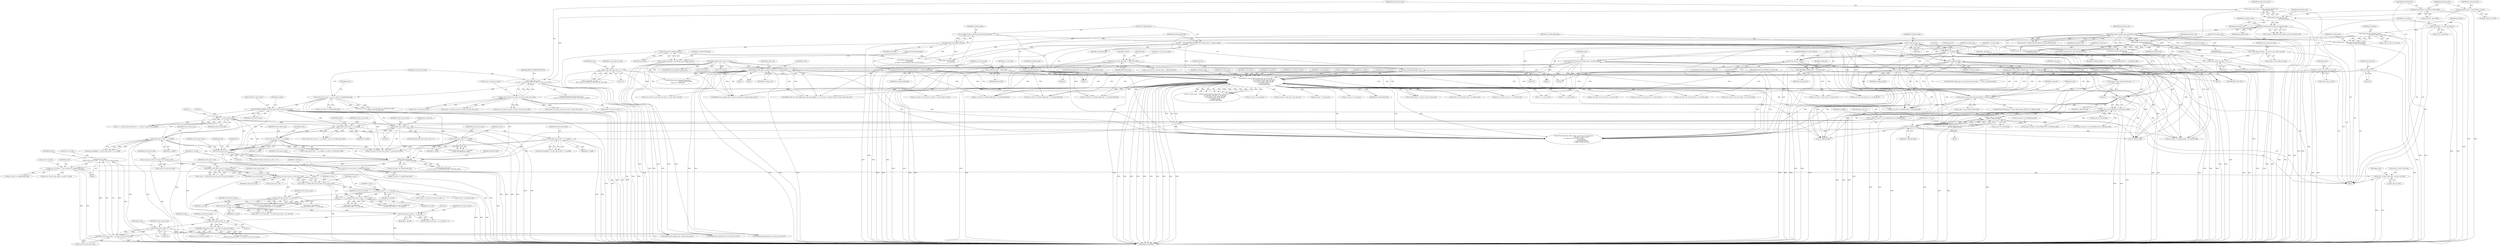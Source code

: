 digraph "0_Android_0b23c81c3dd9ec38f7e6806a3955fed1925541a0_2@pointer" {
"1002569" [label="(Call,ps_dec->i2_prev_slice_mby = ps_dec->u2_mby)"];
"1002295" [label="(Call,ps_dec->u2_mby <<= ps_cur_slice->u1_mbaff_frame_flag)"];
"1002284" [label="(Call,ps_dec->u2_mby =\n (DIV(u2_first_mb_in_slice - 1, ps_seq->u2_frm_wd_in_mbs)))"];
"1002288" [label="(Call,DIV(u2_first_mb_in_slice - 1, ps_seq->u2_frm_wd_in_mbs))"];
"1002289" [label="(Call,u2_first_mb_in_slice - 1)"];
"1002278" [label="(Call,u2_first_mb_in_slice - 1)"];
"1002165" [label="(Call,u2_first_mb_in_slice << u1_mb_aff)"];
"1002151" [label="(Call,u2_first_mb_in_slice << u1_mb_aff)"];
"1002144" [label="(Call,u2_first_mb_in_slice << u1_mb_aff)"];
"1001994" [label="(Call,DIV(u2_first_mb_in_slice, u2_frm_wd_in_mbs))"];
"1001989" [label="(Call,MOD(u2_first_mb_in_slice, u2_frm_wd_in_mbs))"];
"1001935" [label="(Call,u2_first_mb_in_slice\n << ps_cur_slice->u1_mbaff_frame_flag)"];
"1001642" [label="(Call,u2_first_mb_in_slice == 0)"];
"1000367" [label="(Call,0 == u2_first_mb_in_slice)"];
"1000266" [label="(Call,COPYTHECONTEXT(\"SH: first_mb_in_slice\",u2_first_mb_in_slice))"];
"1000250" [label="(Call,u2_first_mb_in_slice << ps_cur_slice->u1_mbaff_frame_flag)"];
"1000235" [label="(Call,u2_first_mb_in_slice\n > (ps_dec->u2_frm_ht_in_mbs * ps_dec->u2_frm_wd_in_mbs))"];
"1000229" [label="(Call,u2_first_mb_in_slice = ih264d_uev(pu4_bitstrm_ofst,\n                                     pu4_bitstrm_buf))"];
"1000231" [label="(Call,ih264d_uev(pu4_bitstrm_ofst,\n                                     pu4_bitstrm_buf))"];
"1000203" [label="(Call,*pu4_bitstrm_ofst = &ps_bitstrm->u4_ofst)"];
"1000197" [label="(Call,*pu4_bitstrm_buf = ps_bitstrm->pu4_buffer)"];
"1000237" [label="(Call,ps_dec->u2_frm_ht_in_mbs * ps_dec->u2_frm_wd_in_mbs)"];
"1001113" [label="(Call,u2_first_mb_in_slice << u1_mbaff)"];
"1000924" [label="(Call,u1_mbaff = ps_seq->u1_mb_aff_flag && (!u1_field_pic_flag))"];
"1000926" [label="(Call,ps_seq->u1_mb_aff_flag && (!u1_field_pic_flag))"];
"1000930" [label="(Call,!u1_field_pic_flag)"];
"1000779" [label="(Call,!u1_field_pic_flag)"];
"1000686" [label="(Call,0 == u1_field_pic_flag)"];
"1000632" [label="(Call,COPYTHECONTEXT(\"SH: field_pic_flag\", u1_field_pic_flag))"];
"1000628" [label="(Call,u1_field_pic_flag = ih264d_get_bit_h264(ps_bitstrm))"];
"1000630" [label="(Call,ih264d_get_bit_h264(ps_bitstrm))"];
"1000461" [label="(Call,ih264d_get_bits_h264(ps_bitstrm,\n                                         ps_seq->u1_bits_in_frm_num))"];
"1000162" [label="(Call,* ps_bitstrm = ps_dec->ps_bitstrm)"];
"1000666" [label="(Call,u1_field_pic_flag = 0)"];
"1000899" [label="(Call,ih264d_is_end_of_pic(u2_frame_num, u1_nal_ref_idc,\n                                             &s_tmp_poc, &ps_dec->s_cur_pic_poc,\n                                            ps_cur_slice, u1_pic_order_cnt_type,\n                                            u1_nal_unit_type, u4_idr_pic_id,\n                                            u1_field_pic_flag,\n                                            u1_bottom_field_flag))"];
"1000538" [label="(Call,ih264d_decode_gaps_in_frame_num(ps_dec, u2_frame_num))"];
"1000159" [label="(MethodParameterIn,dec_struct_t *ps_dec)"];
"1000466" [label="(Call,COPYTHECONTEXT(\"SH: frame_num\", u2_frame_num))"];
"1000459" [label="(Call,u2_frame_num = ih264d_get_bits_h264(ps_bitstrm,\n                                         ps_seq->u1_bits_in_frm_num))"];
"1000158" [label="(MethodParameterIn,UWORD8 u1_nal_ref_idc)"];
"1000170" [label="(Call,*ps_cur_slice = ps_dec->ps_cur_slice)"];
"1000810" [label="(Call,u1_pic_order_cnt_type == 1)"];
"1000739" [label="(Call,u1_pic_order_cnt_type == 0)"];
"1000733" [label="(Call,u1_pic_order_cnt_type = ps_seq->u1_pic_order_cnt_type)"];
"1000679" [label="(Call,u1_nal_unit_type = SLICE_NAL)"];
"1000697" [label="(Call,u1_nal_unit_type = IDR_SLICE_NAL)"];
"1000324" [label="(Call,ps_dec->u1_nal_unit_type == IDR_SLICE_NAL)"];
"1000190" [label="(Call,u4_idr_pic_id = 0)"];
"1000711" [label="(Call,COPYTHECONTEXT(\"SH:  \", u4_idr_pic_id))"];
"1000706" [label="(Call,u4_idr_pic_id > 65535)"];
"1000700" [label="(Call,u4_idr_pic_id = ih264d_uev(pu4_bitstrm_ofst,\n                                   pu4_bitstrm_buf))"];
"1000702" [label="(Call,ih264d_uev(pu4_bitstrm_ofst,\n                                   pu4_bitstrm_buf))"];
"1000412" [label="(Call,ih264d_uev(pu4_bitstrm_ofst, pu4_bitstrm_buf))"];
"1000271" [label="(Call,ih264d_uev(pu4_bitstrm_ofst, pu4_bitstrm_buf))"];
"1000839" [label="(Call,!u1_field_pic_flag)"];
"1000669" [label="(Call,u1_bottom_field_flag = 0)"];
"1000635" [label="(Call,u1_bottom_field_flag = 0)"];
"1000652" [label="(Call,COPYTHECONTEXT(\"SH: bottom_field_flag\", u1_bottom_field_flag))"];
"1000648" [label="(Call,u1_bottom_field_flag = ih264d_get_bit_h264(ps_bitstrm))"];
"1000650" [label="(Call,ih264d_get_bit_h264(ps_bitstrm))"];
"1000835" [label="(Call,ps_pps->u1_pic_order_present_flag && !u1_field_pic_flag)"];
"1000774" [label="(Call,ps_pps->u1_pic_order_present_flag == 1)"];
"1000773" [label="(Call,(ps_pps->u1_pic_order_present_flag == 1) && (!u1_field_pic_flag))"];
"1001155" [label="(Call,u2_first_mb_in_slice << u1_mbaff)"];
"1001142" [label="(Call,u2_first_mb_in_slice << u1_mbaff)"];
"1001042" [label="(Call,u2_first_mb_in_slice << u1_mbaff)"];
"1001033" [label="(Call,u2_first_mb_in_slice > 0)"];
"1001168" [label="(Call,u2_first_mb_in_slice << u1_mbaff)"];
"1001091" [label="(Call,ps_cur_slice->u1_mbaff_frame_flag = ps_seq->u1_mb_aff_flag\n && (!u1_field_pic_flag))"];
"1001095" [label="(Call,ps_seq->u1_mb_aff_flag\n && (!u1_field_pic_flag))"];
"1001099" [label="(Call,!u1_field_pic_flag)"];
"1001948" [label="(Call,u2_frm_wd_in_mbs = ps_seq->u2_frm_wd_in_mbs)"];
"1001997" [label="(Call,u2_mb_y <<= u1_mb_aff)"];
"1001992" [label="(Call,u2_mb_y = DIV(u2_first_mb_in_slice, u2_frm_wd_in_mbs))"];
"1001953" [label="(Call,u1_mb_aff = ps_cur_slice->u1_mbaff_frame_flag)"];
"1002131" [label="(Call,u2_first_mb_in_slice << u1_mb_aff)"];
"1002277" [label="(Call,MOD(u2_first_mb_in_slice - 1, ps_seq->u2_frm_wd_in_mbs))"];
"1000369" [label="(Identifier,u2_first_mb_in_slice)"];
"1001544" [label="(Call,ps_cur_slice->u1_nal_ref_idc = u1_nal_ref_idc)"];
"1001934" [label="(Call,(u2_first_mb_in_slice\n << ps_cur_slice->u1_mbaff_frame_flag) * SUB_BLK_SIZE)"];
"1000692" [label="(Identifier,ps_dec)"];
"1000269" [label="(Call,u4_temp = ih264d_uev(pu4_bitstrm_ofst, pu4_bitstrm_buf))"];
"1000944" [label="(Call,u2_frame_num != ps_dec->u2_prv_frame_num)"];
"1002140" [label="(Call,ps_dec->ps_deblk_pic\n + (u2_first_mb_in_slice << u1_mb_aff))"];
"1000462" [label="(Identifier,ps_bitstrm)"];
"1001766" [label="(Call,(void *)ps_dec)"];
"1002136" [label="(Call,ps_dec->ps_deblk_mbn = ps_dec->ps_deblk_pic\n + (u2_first_mb_in_slice << u1_mb_aff))"];
"1000774" [label="(Call,ps_pps->u1_pic_order_present_flag == 1)"];
"1001059" [label="(Call,ps_cur_slice->u1_bottom_field_flag = u1_bottom_field_flag)"];
"1000467" [label="(Literal,\"SH: frame_num\")"];
"1000834" [label="(ControlStructure,if(ps_pps->u1_pic_order_present_flag && !u1_field_pic_flag))"];
"1000778" [label="(Literal,1)"];
"1001167" [label="(Call,(u2_first_mb_in_slice << u1_mbaff) < ps_dec->u2_total_mbs_coded)"];
"1000707" [label="(Identifier,u4_idr_pic_id)"];
"1002619" [label="(MethodReturn,WORD32)"];
"1000685" [label="(ControlStructure,if(0 == u1_field_pic_flag))"];
"1002132" [label="(Identifier,u2_first_mb_in_slice)"];
"1000628" [label="(Call,u1_field_pic_flag = ih264d_get_bit_h264(ps_bitstrm))"];
"1000197" [label="(Call,*pu4_bitstrm_buf = ps_bitstrm->pu4_buffer)"];
"1000901" [label="(Identifier,u1_nal_ref_idc)"];
"1000235" [label="(Call,u2_first_mb_in_slice\n > (ps_dec->u2_frm_ht_in_mbs * ps_dec->u2_frm_wd_in_mbs))"];
"1000665" [label="(Block,)"];
"1000460" [label="(Identifier,u2_frame_num)"];
"1000654" [label="(Identifier,u1_bottom_field_flag)"];
"1002297" [label="(Identifier,ps_dec)"];
"1001205" [label="(Call,ps_cur_slice->u1_bottom_field_flag = u1_bottom_field_flag)"];
"1001534" [label="(Call,ps_cur_slice->u1_nal_unit_type = u1_nal_unit_type)"];
"1000708" [label="(Literal,65535)"];
"1000911" [label="(Identifier,u4_idr_pic_id)"];
"1001086" [label="(Call,ps_cur_slice->u1_pic_order_cnt_type = u1_pic_order_cnt_type)"];
"1001989" [label="(Call,MOD(u2_first_mb_in_slice, u2_frm_wd_in_mbs))"];
"1000639" [label="(Identifier,u1_field_pic_flag)"];
"1000931" [label="(Identifier,u1_field_pic_flag)"];
"1000537" [label="(Block,)"];
"1001134" [label="(Call,ps_cur_poc = &s_tmp_poc)"];
"1002144" [label="(Call,u2_first_mb_in_slice << u1_mb_aff)"];
"1002131" [label="(Call,u2_first_mb_in_slice << u1_mb_aff)"];
"1000250" [label="(Call,u2_first_mb_in_slice << ps_cur_slice->u1_mbaff_frame_flag)"];
"1002007" [label="(Call,u2_mb_y > ps_dec->u2_frm_ht_in_mbs - 1)"];
"1000631" [label="(Identifier,ps_bitstrm)"];
"1002145" [label="(Identifier,u2_first_mb_in_slice)"];
"1001987" [label="(Call,u2_mb_x = MOD(u2_first_mb_in_slice, u2_frm_wd_in_mbs))"];
"1000667" [label="(Identifier,u1_field_pic_flag)"];
"1000627" [label="(Block,)"];
"1000698" [label="(Identifier,u1_nal_unit_type)"];
"1001926" [label="(Block,)"];
"1001316" [label="(Call,ps_dec->u2_prv_frame_num = u2_frame_num)"];
"1000683" [label="(Identifier,u1_is_idr_slice)"];
"1000909" [label="(Identifier,u1_pic_order_cnt_type)"];
"1001949" [label="(Identifier,u2_frm_wd_in_mbs)"];
"1001019" [label="(Call,ps_cur_slice->u1_nal_unit_type == IDR_SLICE_NAL)"];
"1001610" [label="(Call,!u1_field_pic_flag)"];
"1001100" [label="(Identifier,u1_field_pic_flag)"];
"1000251" [label="(Identifier,u2_first_mb_in_slice)"];
"1000703" [label="(Identifier,pu4_bitstrm_ofst)"];
"1001722" [label="(Call,(void *)ps_dec)"];
"1001168" [label="(Call,u2_first_mb_in_slice << u1_mbaff)"];
"1002281" [label="(Call,ps_seq->u2_frm_wd_in_mbs)"];
"1001954" [label="(Identifier,u1_mb_aff)"];
"1000164" [label="(Call,ps_dec->ps_bitstrm)"];
"1002273" [label="(Call,ps_dec->u2_mbx =\n (MOD(u2_first_mb_in_slice - 1, ps_seq->u2_frm_wd_in_mbs)))"];
"1001096" [label="(Call,ps_seq->u1_mb_aff_flag)"];
"1000671" [label="(Literal,0)"];
"1001648" [label="(Call,ih264d_start_of_pic(ps_dec, i4_poc, &s_tmp_poc, u2_frame_num, ps_pps))"];
"1000772" [label="(ControlStructure,if((ps_pps->u1_pic_order_present_flag == 1) && (!u1_field_pic_flag)))"];
"1000203" [label="(Call,*pu4_bitstrm_ofst = &ps_bitstrm->u4_ofst)"];
"1000204" [label="(Identifier,pu4_bitstrm_ofst)"];
"1001937" [label="(Call,ps_cur_slice->u1_mbaff_frame_flag)"];
"1002288" [label="(Call,DIV(u2_first_mb_in_slice - 1, ps_seq->u2_frm_wd_in_mbs))"];
"1000342" [label="(Identifier,I_SLICE)"];
"1001948" [label="(Call,u2_frm_wd_in_mbs = ps_seq->u2_frm_wd_in_mbs)"];
"1000172" [label="(Call,ps_dec->ps_cur_slice)"];
"1000629" [label="(Identifier,u1_field_pic_flag)"];
"1002153" [label="(Identifier,u1_mb_aff)"];
"1000412" [label="(Call,ih264d_uev(pu4_bitstrm_ofst, pu4_bitstrm_buf))"];
"1000681" [label="(Identifier,SLICE_NAL)"];
"1000913" [label="(Identifier,u1_bottom_field_flag)"];
"1001043" [label="(Identifier,u2_first_mb_in_slice)"];
"1000649" [label="(Identifier,u1_bottom_field_flag)"];
"1001081" [label="(Call,ps_cur_slice->u1_nal_ref_idc = u1_nal_ref_idc)"];
"1000697" [label="(Call,u1_nal_unit_type = IDR_SLICE_NAL)"];
"1001071" [label="(Call,ps_cur_slice->u1_nal_unit_type = u1_nal_unit_type)"];
"1001143" [label="(Identifier,u2_first_mb_in_slice)"];
"1001040" [label="(Call,num_mb_skipped = u2_first_mb_in_slice << u1_mbaff)"];
"1000897" [label="(Call,i1_is_end_of_poc = ih264d_is_end_of_pic(u2_frame_num, u1_nal_ref_idc,\n                                             &s_tmp_poc, &ps_dec->s_cur_pic_poc,\n                                            ps_cur_slice, u1_pic_order_cnt_type,\n                                            u1_nal_unit_type, u4_idr_pic_id,\n                                            u1_field_pic_flag,\n                                            u1_bottom_field_flag))"];
"1001643" [label="(Identifier,u2_first_mb_in_slice)"];
"1000651" [label="(Identifier,ps_bitstrm)"];
"1000809" [label="(Call,u1_pic_order_cnt_type == 1\n && (!ps_seq->u1_delta_pic_order_always_zero_flag))"];
"1000711" [label="(Call,COPYTHECONTEXT(\"SH:  \", u4_idr_pic_id))"];
"1000910" [label="(Identifier,u1_nal_unit_type)"];
"1001156" [label="(Identifier,u2_first_mb_in_slice)"];
"1000836" [label="(Call,ps_pps->u1_pic_order_present_flag)"];
"1000926" [label="(Call,ps_seq->u1_mb_aff_flag && (!u1_field_pic_flag))"];
"1000902" [label="(Call,&s_tmp_poc)"];
"1001997" [label="(Call,u2_mb_y <<= u1_mb_aff)"];
"1000199" [label="(Call,ps_bitstrm->pu4_buffer)"];
"1001169" [label="(Identifier,u2_first_mb_in_slice)"];
"1000735" [label="(Call,ps_seq->u1_pic_order_cnt_type)"];
"1002280" [label="(Literal,1)"];
"1000632" [label="(Call,COPYTHECONTEXT(\"SH: field_pic_flag\", u1_field_pic_flag))"];
"1001001" [label="(Call,ps_dec->u2_frm_ht_in_mbs * ps_dec->u2_frm_wd_in_mbs)"];
"1002296" [label="(Call,ps_dec->u2_mby)"];
"1002295" [label="(Call,ps_dec->u2_mby <<= ps_cur_slice->u1_mbaff_frame_flag)"];
"1000666" [label="(Call,u1_field_pic_flag = 0)"];
"1001940" [label="(Identifier,SUB_BLK_SIZE)"];
"1000700" [label="(Call,u4_idr_pic_id = ih264d_uev(pu4_bitstrm_ofst,\n                                   pu4_bitstrm_buf))"];
"1001033" [label="(Call,u2_first_mb_in_slice > 0)"];
"1001641" [label="(ControlStructure,if(u2_first_mb_in_slice == 0))"];
"1000171" [label="(Identifier,ps_cur_slice)"];
"1000231" [label="(Call,ih264d_uev(pu4_bitstrm_ofst,\n                                     pu4_bitstrm_buf))"];
"1000933" [label="(Identifier,prev_slice_err)"];
"1000237" [label="(Call,ps_dec->u2_frm_ht_in_mbs * ps_dec->u2_frm_wd_in_mbs)"];
"1002151" [label="(Call,u2_first_mb_in_slice << u1_mb_aff)"];
"1001032" [label="(ControlStructure,if(u2_first_mb_in_slice > 0))"];
"1000860" [label="(Identifier,ps_pps)"];
"1001995" [label="(Identifier,u2_first_mb_in_slice)"];
"1002579" [label="(Identifier,ps_dec)"];
"1000323" [label="(ControlStructure,if(ps_dec->u1_nal_unit_type == IDR_SLICE_NAL))"];
"1001950" [label="(Call,ps_seq->u2_frm_wd_in_mbs)"];
"1001992" [label="(Call,u2_mb_y = DIV(u2_first_mb_in_slice, u2_frm_wd_in_mbs))"];
"1001517" [label="(Call,ps_cur_slice->u1_bottom_field_flag = u1_bottom_field_flag)"];
"1002146" [label="(Identifier,u1_mb_aff)"];
"1000840" [label="(Identifier,u1_field_pic_flag)"];
"1000466" [label="(Call,COPYTHECONTEXT(\"SH: frame_num\", u2_frame_num))"];
"1002291" [label="(Literal,1)"];
"1000668" [label="(Literal,0)"];
"1001170" [label="(Identifier,u1_mbaff)"];
"1000205" [label="(Call,&ps_bitstrm->u4_ofst)"];
"1000540" [label="(Identifier,u2_frame_num)"];
"1000845" [label="(Identifier,s_tmp_poc)"];
"1001155" [label="(Call,u2_first_mb_in_slice << u1_mbaff)"];
"1000191" [label="(Identifier,u4_idr_pic_id)"];
"1002290" [label="(Identifier,u2_first_mb_in_slice)"];
"1001963" [label="(Block,)"];
"1002573" [label="(Call,ps_dec->u2_mby)"];
"1001157" [label="(Identifier,u1_mbaff)"];
"1002147" [label="(Call,ps_dec->u2_cur_mb_addr = (u2_first_mb_in_slice << u1_mb_aff))"];
"1002293" [label="(Identifier,ps_seq)"];
"1000701" [label="(Identifier,u4_idr_pic_id)"];
"1002279" [label="(Identifier,u2_first_mb_in_slice)"];
"1000232" [label="(Identifier,pu4_bitstrm_ofst)"];
"1000812" [label="(Literal,1)"];
"1001091" [label="(Call,ps_cur_slice->u1_mbaff_frame_flag = ps_seq->u1_mb_aff_flag\n && (!u1_field_pic_flag))"];
"1000270" [label="(Identifier,u4_temp)"];
"1000899" [label="(Call,ih264d_is_end_of_pic(u2_frame_num, u1_nal_ref_idc,\n                                             &s_tmp_poc, &ps_dec->s_cur_pic_poc,\n                                            ps_cur_slice, u1_pic_order_cnt_type,\n                                            u1_nal_unit_type, u4_idr_pic_id,\n                                            u1_field_pic_flag,\n                                            u1_bottom_field_flag))"];
"1000744" [label="(Identifier,i_temp)"];
"1000463" [label="(Call,ps_seq->u1_bits_in_frm_num)"];
"1000927" [label="(Call,ps_seq->u1_mb_aff_flag)"];
"1000738" [label="(ControlStructure,if(u1_pic_order_cnt_type == 0))"];
"1002009" [label="(Call,ps_dec->u2_frm_ht_in_mbs - 1)"];
"1001889" [label="(Call,0 == u1_nal_ref_idc)"];
"1000786" [label="(Call,ih264d_sev(\n                            pu4_bitstrm_ofst, pu4_bitstrm_buf))"];
"1000797" [label="(Identifier,s_tmp_poc)"];
"1001035" [label="(Literal,0)"];
"1000680" [label="(Identifier,u1_nal_unit_type)"];
"1001944" [label="(Block,)"];
"1000634" [label="(Identifier,u1_field_pic_flag)"];
"1000268" [label="(Identifier,u2_first_mb_in_slice)"];
"1002570" [label="(Call,ps_dec->i2_prev_slice_mby)"];
"1001182" [label="(Call,ih264d_mark_err_slice_skip(ps_dec, num_mb_skipped, u1_is_idr_slice, u2_frame_num, ps_cur_poc, prev_slice_err))"];
"1002525" [label="(Call,ih264d_parse_bslice(ps_dec, u2_first_mb_in_slice))"];
"1001663" [label="(Identifier,ps_dec)"];
"1001549" [label="(Call,ps_cur_slice->u1_pic_order_cnt_type = u1_pic_order_cnt_type)"];
"1001161" [label="(Call,ps_cur_poc = &s_tmp_poc)"];
"1000246" [label="(Identifier,ERROR_CORRUPTED_SLICE)"];
"1001642" [label="(Call,u2_first_mb_in_slice == 0)"];
"1002166" [label="(Identifier,u2_first_mb_in_slice)"];
"1001034" [label="(Identifier,u2_first_mb_in_slice)"];
"1002491" [label="(Call,ih264d_parse_pslice(ps_dec, u2_first_mb_in_slice))"];
"1000745" [label="(Call,ih264d_get_bits_h264(\n                        ps_bitstrm,\n                        ps_seq->u1_log2_max_pic_order_cnt_lsb_minus))"];
"1002285" [label="(Call,ps_dec->u2_mby)"];
"1001154" [label="(Call,(u2_first_mb_in_slice << u1_mbaff)\n - ps_dec->u2_total_mbs_coded)"];
"1001644" [label="(Literal,0)"];
"1000702" [label="(Call,ih264d_uev(pu4_bitstrm_ofst,\n                                   pu4_bitstrm_buf))"];
"1002152" [label="(Identifier,u2_first_mb_in_slice)"];
"1000368" [label="(Literal,0)"];
"1001099" [label="(Call,!u1_field_pic_flag)"];
"1001936" [label="(Identifier,u2_first_mb_in_slice)"];
"1000908" [label="(Identifier,ps_cur_slice)"];
"1000410" [label="(Call,u4_temp = ih264d_uev(pu4_bitstrm_ofst, pu4_bitstrm_buf))"];
"1001502" [label="(Call,ps_cur_slice->u4_idr_pic_id = u4_idr_pic_id)"];
"1001178" [label="(Identifier,prev_slice_err)"];
"1002282" [label="(Identifier,ps_seq)"];
"1001991" [label="(Identifier,u2_frm_wd_in_mbs)"];
"1000650" [label="(Call,ih264d_get_bit_h264(ps_bitstrm))"];
"1000784" [label="(Identifier,s_tmp_poc)"];
"1000366" [label="(Call,(0 == u2_first_mb_in_slice) && (1 == ps_dec->u4_prev_nal_skipped))"];
"1001263" [label="(Call,ih264d_err_pic_dispbuf_mgr(ps_dec))"];
"1000811" [label="(Identifier,u1_pic_order_cnt_type)"];
"1000773" [label="(Call,(ps_pps->u1_pic_order_present_flag == 1) && (!u1_field_pic_flag))"];
"1001095" [label="(Call,ps_seq->u1_mb_aff_flag\n && (!u1_field_pic_flag))"];
"1001141" [label="(Call,(u2_first_mb_in_slice << u1_mbaff) > ps_dec->u2_total_mbs_coded)"];
"1000630" [label="(Call,ih264d_get_bit_h264(ps_bitstrm))"];
"1000733" [label="(Call,u1_pic_order_cnt_type = ps_seq->u1_pic_order_cnt_type)"];
"1001996" [label="(Identifier,u2_frm_wd_in_mbs)"];
"1000640" [label="(Block,)"];
"1001994" [label="(Call,DIV(u2_first_mb_in_slice, u2_frm_wd_in_mbs))"];
"1000824" [label="(Call,ih264d_sev(pu4_bitstrm_ofst,\n                                                         pu4_bitstrm_buf))"];
"1002032" [label="(Call,u2_mb_y * u4_frame_stride)"];
"1001955" [label="(Call,ps_cur_slice->u1_mbaff_frame_flag)"];
"1000241" [label="(Call,ps_dec->u2_frm_wd_in_mbs)"];
"1000712" [label="(Literal,\"SH:  \")"];
"1000674" [label="(Identifier,ps_dec)"];
"1000930" [label="(Call,!u1_field_pic_flag)"];
"1001999" [label="(Identifier,u1_mb_aff)"];
"1000159" [label="(MethodParameterIn,dec_struct_t *ps_dec)"];
"1000328" [label="(Identifier,IDR_SLICE_NAL)"];
"1001959" [label="(Identifier,u1_field_pic)"];
"1001036" [label="(Block,)"];
"1000686" [label="(Call,0 == u1_field_pic_flag)"];
"1000688" [label="(Identifier,u1_field_pic_flag)"];
"1001239" [label="(Call,ps_dec->u2_frm_ht_in_mbs * ps_dec->u2_frm_wd_in_mbs)"];
"1000815" [label="(Identifier,ps_seq)"];
"1001049" [label="(Call,ps_cur_slice->u4_idr_pic_id = u4_idr_pic_id)"];
"1000198" [label="(Identifier,pu4_bitstrm_buf)"];
"1002569" [label="(Call,ps_dec->i2_prev_slice_mby = ps_dec->u2_mby)"];
"1000835" [label="(Call,ps_pps->u1_pic_order_present_flag && !u1_field_pic_flag)"];
"1001111" [label="(Call,num_mb_skipped = u2_first_mb_in_slice << u1_mbaff)"];
"1000713" [label="(Identifier,u4_idr_pic_id)"];
"1002284" [label="(Call,ps_dec->u2_mby =\n (DIV(u2_first_mb_in_slice - 1, ps_seq->u2_frm_wd_in_mbs)))"];
"1000543" [label="(Identifier,ps_prev_poc)"];
"1000865" [label="(Call,ih264d_uev(pu4_bitstrm_ofst, pu4_bitstrm_buf))"];
"1000468" [label="(Identifier,u2_frame_num)"];
"1000324" [label="(Call,ps_dec->u1_nal_unit_type == IDR_SLICE_NAL)"];
"1000234" [label="(ControlStructure,if(u2_first_mb_in_slice\n > (ps_dec->u2_frm_ht_in_mbs * ps_dec->u2_frm_wd_in_mbs)))"];
"1001159" [label="(Identifier,ps_dec)"];
"1000179" [label="(Identifier,i4_poc)"];
"1001172" [label="(Identifier,ps_dec)"];
"1001146" [label="(Identifier,ps_dec)"];
"1001647" [label="(Identifier,ret)"];
"1000687" [label="(Literal,0)"];
"1000635" [label="(Call,u1_bottom_field_flag = 0)"];
"1000459" [label="(Call,u2_frame_num = ih264d_get_bits_h264(ps_bitstrm,\n                                         ps_seq->u1_bits_in_frm_num))"];
"1000741" [label="(Literal,0)"];
"1001038" [label="(Identifier,prev_slice_err)"];
"1001011" [label="(Call,ps_cur_poc = &ps_dec->s_cur_pic_poc)"];
"1001993" [label="(Identifier,u2_mb_y)"];
"1001507" [label="(Call,ps_cur_slice->u2_first_mb_in_slice = u2_first_mb_in_slice)"];
"1000739" [label="(Call,u1_pic_order_cnt_type == 0)"];
"1000648" [label="(Call,u1_bottom_field_flag = ih264d_get_bit_h264(ps_bitstrm))"];
"1000473" [label="(Identifier,ps_dec)"];
"1000461" [label="(Call,ih264d_get_bits_h264(ps_bitstrm,\n                                         ps_seq->u1_bits_in_frm_num))"];
"1000779" [label="(Call,!u1_field_pic_flag)"];
"1000192" [label="(Literal,0)"];
"1000414" [label="(Identifier,pu4_bitstrm_buf)"];
"1001142" [label="(Call,u2_first_mb_in_slice << u1_mbaff)"];
"1000780" [label="(Identifier,u1_field_pic_flag)"];
"1000705" [label="(ControlStructure,if(u4_idr_pic_id > 65535))"];
"1000904" [label="(Call,&ps_dec->s_cur_pic_poc)"];
"1000539" [label="(Identifier,ps_dec)"];
"1000924" [label="(Call,u1_mbaff = ps_seq->u1_mb_aff_flag && (!u1_field_pic_flag))"];
"1002299" [label="(Call,ps_cur_slice->u1_mbaff_frame_flag)"];
"1001580" [label="(Call,ih264d_get_bit_h264(\n                        ps_bitstrm))"];
"1001604" [label="(Call,(ps_pps->ps_sps->u1_mb_aff_flag) && (!u1_field_pic_flag))"];
"1000413" [label="(Identifier,pu4_bitstrm_ofst)"];
"1002164" [label="(Call,(u2_first_mb_in_slice << u1_mb_aff) << 4)"];
"1000252" [label="(Call,ps_cur_slice->u1_mbaff_frame_flag)"];
"1002167" [label="(Identifier,u1_mb_aff)"];
"1000652" [label="(Call,COPYTHECONTEXT(\"SH: bottom_field_flag\", u1_bottom_field_flag))"];
"1000740" [label="(Identifier,u1_pic_order_cnt_type)"];
"1000371" [label="(Literal,1)"];
"1002456" [label="(Call,ih264d_parse_islice(ps_dec, u2_first_mb_in_slice))"];
"1000653" [label="(Literal,\"SH: bottom_field_flag\")"];
"1000267" [label="(Literal,\"SH: first_mb_in_slice\")"];
"1000367" [label="(Call,0 == u2_first_mb_in_slice)"];
"1000220" [label="(Identifier,u4_call_end_of_pic)"];
"1000249" [label="(Call,(u2_first_mb_in_slice << ps_cur_slice->u1_mbaff_frame_flag)\n <= ps_dec->u2_cur_mb_addr)"];
"1000271" [label="(Call,ih264d_uev(pu4_bitstrm_ofst, pu4_bitstrm_buf))"];
"1000158" [label="(MethodParameterIn,UWORD8 u1_nal_ref_idc)"];
"1001935" [label="(Call,u2_first_mb_in_slice\n << ps_cur_slice->u1_mbaff_frame_flag)"];
"1000710" [label="(Identifier,ERROR_INV_SLICE_HDR_T)"];
"1002304" [label="(Identifier,ps_dec)"];
"1001627" [label="(Call,!u1_field_pic_flag)"];
"1000636" [label="(Identifier,u1_bottom_field_flag)"];
"1000190" [label="(Call,u4_idr_pic_id = 0)"];
"1000912" [label="(Identifier,u1_field_pic_flag)"];
"1000706" [label="(Call,u4_idr_pic_id > 65535)"];
"1001045" [label="(Call,ps_cur_poc = &s_tmp_poc)"];
"1000925" [label="(Identifier,u1_mbaff)"];
"1001990" [label="(Identifier,u2_first_mb_in_slice)"];
"1001124" [label="(Call,ps_dec->u2_frm_ht_in_mbs * ps_dec->u2_frm_wd_in_mbs)"];
"1000162" [label="(Call,* ps_bitstrm = ps_dec->ps_bitstrm)"];
"1002165" [label="(Call,u2_first_mb_in_slice << u1_mb_aff)"];
"1000230" [label="(Identifier,u2_first_mb_in_slice)"];
"1002277" [label="(Call,MOD(u2_first_mb_in_slice - 1, ps_seq->u2_frm_wd_in_mbs))"];
"1000229" [label="(Call,u2_first_mb_in_slice = ih264d_uev(pu4_bitstrm_ofst,\n                                     pu4_bitstrm_buf))"];
"1000272" [label="(Identifier,pu4_bitstrm_ofst)"];
"1002003" [label="(Identifier,u2_mb_x)"];
"1000699" [label="(Identifier,IDR_SLICE_NAL)"];
"1000716" [label="(Identifier,i_delta_poc)"];
"1000273" [label="(Identifier,pu4_bitstrm_buf)"];
"1002123" [label="(Call,ps_dec->ps_deblk_mbn = ps_dec->ps_deblk_pic\n + (u2_first_mb_in_slice << u1_mb_aff))"];
"1000810" [label="(Call,u1_pic_order_cnt_type == 1)"];
"1001092" [label="(Call,ps_cur_slice->u1_mbaff_frame_flag)"];
"1000637" [label="(Literal,0)"];
"1001998" [label="(Identifier,u2_mb_y)"];
"1000734" [label="(Identifier,u1_pic_order_cnt_type)"];
"1002289" [label="(Call,u2_first_mb_in_slice - 1)"];
"1000670" [label="(Identifier,u1_bottom_field_flag)"];
"1002004" [label="(Call,u2_frm_wd_in_mbs - 1)"];
"1000669" [label="(Call,u1_bottom_field_flag = 0)"];
"1001115" [label="(Identifier,u1_mbaff)"];
"1000684" [label="(Block,)"];
"1000233" [label="(Identifier,pu4_bitstrm_buf)"];
"1002127" [label="(Call,ps_dec->ps_deblk_pic\n + (u2_first_mb_in_slice << u1_mb_aff))"];
"1000633" [label="(Literal,\"SH: field_pic_flag\")"];
"1000704" [label="(Identifier,pu4_bitstrm_buf)"];
"1000538" [label="(Call,ih264d_decode_gaps_in_frame_num(ps_dec, u2_frame_num))"];
"1000170" [label="(Call,*ps_cur_slice = ps_dec->ps_cur_slice)"];
"1001054" [label="(Call,ps_cur_slice->u1_field_pic_flag = u1_field_pic_flag)"];
"1000331" [label="(Identifier,skip)"];
"1002278" [label="(Call,u2_first_mb_in_slice - 1)"];
"1001621" [label="(Call,(ps_pps->ps_sps->u1_mb_aff_flag) && (!u1_field_pic_flag))"];
"1000900" [label="(Identifier,u2_frame_num)"];
"1000236" [label="(Identifier,u2_first_mb_in_slice)"];
"1001044" [label="(Identifier,u1_mbaff)"];
"1001113" [label="(Call,u2_first_mb_in_slice << u1_mbaff)"];
"1001838" [label="(Call,ps_err->u4_frm_sei_sync == u2_frame_num)"];
"1001874" [label="(Call,0 == u1_nal_ref_idc)"];
"1001667" [label="(Call,ih264d_get_next_display_field(ps_dec,\n                                          ps_dec->ps_out_buffer,\n &(ps_dec->s_disp_op)))"];
"1000325" [label="(Call,ps_dec->u1_nal_unit_type)"];
"1000163" [label="(Identifier,ps_bitstrm)"];
"1001512" [label="(Call,ps_cur_slice->u1_field_pic_flag = u1_field_pic_flag)"];
"1001953" [label="(Call,u1_mb_aff = ps_cur_slice->u1_mbaff_frame_flag)"];
"1000775" [label="(Call,ps_pps->u1_pic_order_present_flag)"];
"1000679" [label="(Call,u1_nal_unit_type = SLICE_NAL)"];
"1002168" [label="(Literal,4)"];
"1000256" [label="(Identifier,ps_dec)"];
"1002309" [label="(Call,ps_dec->i2_prev_slice_mby = ps_dec->u2_mby)"];
"1002133" [label="(Identifier,u1_mb_aff)"];
"1000238" [label="(Call,ps_dec->u2_frm_ht_in_mbs)"];
"1000839" [label="(Call,!u1_field_pic_flag)"];
"1001042" [label="(Call,u2_first_mb_in_slice << u1_mbaff)"];
"1001114" [label="(Identifier,u2_first_mb_in_slice)"];
"1001424" [label="(Call,ih264d_decode_pic_order_cnt(u1_is_idr_slice, u2_frame_num,\n                                           &ps_dec->s_prev_pic_poc,\n &s_tmp_poc, ps_cur_slice, ps_pps,\n                                          u1_nal_ref_idc,\n                                          u1_bottom_field_flag,\n                                          u1_field_pic_flag, &i4_poc))"];
"1002292" [label="(Call,ps_seq->u2_frm_wd_in_mbs)"];
"1001144" [label="(Identifier,u1_mbaff)"];
"1000160" [label="(Block,)"];
"1000266" [label="(Call,COPYTHECONTEXT(\"SH: first_mb_in_slice\",u2_first_mb_in_slice))"];
"1002569" -> "1000160"  [label="AST: "];
"1002569" -> "1002573"  [label="CFG: "];
"1002570" -> "1002569"  [label="AST: "];
"1002573" -> "1002569"  [label="AST: "];
"1002579" -> "1002569"  [label="CFG: "];
"1002569" -> "1002619"  [label="DDG: "];
"1002569" -> "1002619"  [label="DDG: "];
"1002295" -> "1002569"  [label="DDG: "];
"1002295" -> "1001926"  [label="AST: "];
"1002295" -> "1002299"  [label="CFG: "];
"1002296" -> "1002295"  [label="AST: "];
"1002299" -> "1002295"  [label="AST: "];
"1002304" -> "1002295"  [label="CFG: "];
"1002295" -> "1002619"  [label="DDG: "];
"1002295" -> "1002619"  [label="DDG: "];
"1002284" -> "1002295"  [label="DDG: "];
"1001935" -> "1002295"  [label="DDG: "];
"1002295" -> "1002309"  [label="DDG: "];
"1002284" -> "1001926"  [label="AST: "];
"1002284" -> "1002288"  [label="CFG: "];
"1002285" -> "1002284"  [label="AST: "];
"1002288" -> "1002284"  [label="AST: "];
"1002297" -> "1002284"  [label="CFG: "];
"1002284" -> "1002619"  [label="DDG: "];
"1002288" -> "1002284"  [label="DDG: "];
"1002288" -> "1002284"  [label="DDG: "];
"1002288" -> "1002292"  [label="CFG: "];
"1002289" -> "1002288"  [label="AST: "];
"1002292" -> "1002288"  [label="AST: "];
"1002288" -> "1002619"  [label="DDG: "];
"1002288" -> "1002619"  [label="DDG: "];
"1002289" -> "1002288"  [label="DDG: "];
"1002289" -> "1002288"  [label="DDG: "];
"1002277" -> "1002288"  [label="DDG: "];
"1002289" -> "1002291"  [label="CFG: "];
"1002290" -> "1002289"  [label="AST: "];
"1002291" -> "1002289"  [label="AST: "];
"1002293" -> "1002289"  [label="CFG: "];
"1002289" -> "1002619"  [label="DDG: "];
"1002278" -> "1002289"  [label="DDG: "];
"1002289" -> "1002456"  [label="DDG: "];
"1002289" -> "1002491"  [label="DDG: "];
"1002289" -> "1002525"  [label="DDG: "];
"1002278" -> "1002277"  [label="AST: "];
"1002278" -> "1002280"  [label="CFG: "];
"1002279" -> "1002278"  [label="AST: "];
"1002280" -> "1002278"  [label="AST: "];
"1002282" -> "1002278"  [label="CFG: "];
"1002278" -> "1002277"  [label="DDG: "];
"1002278" -> "1002277"  [label="DDG: "];
"1002165" -> "1002278"  [label="DDG: "];
"1001935" -> "1002278"  [label="DDG: "];
"1002165" -> "1002164"  [label="AST: "];
"1002165" -> "1002167"  [label="CFG: "];
"1002166" -> "1002165"  [label="AST: "];
"1002167" -> "1002165"  [label="AST: "];
"1002168" -> "1002165"  [label="CFG: "];
"1002165" -> "1002619"  [label="DDG: "];
"1002165" -> "1002164"  [label="DDG: "];
"1002165" -> "1002164"  [label="DDG: "];
"1002151" -> "1002165"  [label="DDG: "];
"1002151" -> "1002165"  [label="DDG: "];
"1002151" -> "1002147"  [label="AST: "];
"1002151" -> "1002153"  [label="CFG: "];
"1002152" -> "1002151"  [label="AST: "];
"1002153" -> "1002151"  [label="AST: "];
"1002147" -> "1002151"  [label="CFG: "];
"1002151" -> "1002147"  [label="DDG: "];
"1002151" -> "1002147"  [label="DDG: "];
"1002144" -> "1002151"  [label="DDG: "];
"1002144" -> "1002151"  [label="DDG: "];
"1002131" -> "1002151"  [label="DDG: "];
"1002131" -> "1002151"  [label="DDG: "];
"1002144" -> "1002140"  [label="AST: "];
"1002144" -> "1002146"  [label="CFG: "];
"1002145" -> "1002144"  [label="AST: "];
"1002146" -> "1002144"  [label="AST: "];
"1002140" -> "1002144"  [label="CFG: "];
"1002144" -> "1002136"  [label="DDG: "];
"1002144" -> "1002136"  [label="DDG: "];
"1002144" -> "1002140"  [label="DDG: "];
"1002144" -> "1002140"  [label="DDG: "];
"1001994" -> "1002144"  [label="DDG: "];
"1001997" -> "1002144"  [label="DDG: "];
"1001994" -> "1001992"  [label="AST: "];
"1001994" -> "1001996"  [label="CFG: "];
"1001995" -> "1001994"  [label="AST: "];
"1001996" -> "1001994"  [label="AST: "];
"1001992" -> "1001994"  [label="CFG: "];
"1001994" -> "1002619"  [label="DDG: "];
"1001994" -> "1001992"  [label="DDG: "];
"1001994" -> "1001992"  [label="DDG: "];
"1001989" -> "1001994"  [label="DDG: "];
"1001989" -> "1001994"  [label="DDG: "];
"1001994" -> "1002004"  [label="DDG: "];
"1001994" -> "1002131"  [label="DDG: "];
"1001989" -> "1001987"  [label="AST: "];
"1001989" -> "1001991"  [label="CFG: "];
"1001990" -> "1001989"  [label="AST: "];
"1001991" -> "1001989"  [label="AST: "];
"1001987" -> "1001989"  [label="CFG: "];
"1001989" -> "1001987"  [label="DDG: "];
"1001989" -> "1001987"  [label="DDG: "];
"1001935" -> "1001989"  [label="DDG: "];
"1001948" -> "1001989"  [label="DDG: "];
"1001935" -> "1001934"  [label="AST: "];
"1001935" -> "1001937"  [label="CFG: "];
"1001936" -> "1001935"  [label="AST: "];
"1001937" -> "1001935"  [label="AST: "];
"1001940" -> "1001935"  [label="CFG: "];
"1001935" -> "1001934"  [label="DDG: "];
"1001935" -> "1001934"  [label="DDG: "];
"1001642" -> "1001935"  [label="DDG: "];
"1000367" -> "1001935"  [label="DDG: "];
"1001113" -> "1001935"  [label="DDG: "];
"1001155" -> "1001935"  [label="DDG: "];
"1001042" -> "1001935"  [label="DDG: "];
"1001033" -> "1001935"  [label="DDG: "];
"1000266" -> "1001935"  [label="DDG: "];
"1001168" -> "1001935"  [label="DDG: "];
"1000250" -> "1001935"  [label="DDG: "];
"1001091" -> "1001935"  [label="DDG: "];
"1001935" -> "1001953"  [label="DDG: "];
"1001642" -> "1001641"  [label="AST: "];
"1001642" -> "1001644"  [label="CFG: "];
"1001643" -> "1001642"  [label="AST: "];
"1001644" -> "1001642"  [label="AST: "];
"1001647" -> "1001642"  [label="CFG: "];
"1001663" -> "1001642"  [label="CFG: "];
"1001642" -> "1002619"  [label="DDG: "];
"1001642" -> "1002619"  [label="DDG: "];
"1000367" -> "1001642"  [label="DDG: "];
"1001113" -> "1001642"  [label="DDG: "];
"1001155" -> "1001642"  [label="DDG: "];
"1001042" -> "1001642"  [label="DDG: "];
"1001033" -> "1001642"  [label="DDG: "];
"1000266" -> "1001642"  [label="DDG: "];
"1001168" -> "1001642"  [label="DDG: "];
"1000367" -> "1000366"  [label="AST: "];
"1000367" -> "1000369"  [label="CFG: "];
"1000368" -> "1000367"  [label="AST: "];
"1000369" -> "1000367"  [label="AST: "];
"1000371" -> "1000367"  [label="CFG: "];
"1000366" -> "1000367"  [label="CFG: "];
"1000367" -> "1002619"  [label="DDG: "];
"1000367" -> "1000366"  [label="DDG: "];
"1000367" -> "1000366"  [label="DDG: "];
"1000266" -> "1000367"  [label="DDG: "];
"1000367" -> "1001033"  [label="DDG: "];
"1000367" -> "1001113"  [label="DDG: "];
"1000367" -> "1001142"  [label="DDG: "];
"1000367" -> "1001507"  [label="DDG: "];
"1000266" -> "1000160"  [label="AST: "];
"1000266" -> "1000268"  [label="CFG: "];
"1000267" -> "1000266"  [label="AST: "];
"1000268" -> "1000266"  [label="AST: "];
"1000270" -> "1000266"  [label="CFG: "];
"1000266" -> "1002619"  [label="DDG: "];
"1000266" -> "1002619"  [label="DDG: "];
"1000250" -> "1000266"  [label="DDG: "];
"1000266" -> "1001033"  [label="DDG: "];
"1000266" -> "1001113"  [label="DDG: "];
"1000266" -> "1001142"  [label="DDG: "];
"1000266" -> "1001507"  [label="DDG: "];
"1000250" -> "1000249"  [label="AST: "];
"1000250" -> "1000252"  [label="CFG: "];
"1000251" -> "1000250"  [label="AST: "];
"1000252" -> "1000250"  [label="AST: "];
"1000256" -> "1000250"  [label="CFG: "];
"1000250" -> "1002619"  [label="DDG: "];
"1000250" -> "1002619"  [label="DDG: "];
"1000250" -> "1000249"  [label="DDG: "];
"1000250" -> "1000249"  [label="DDG: "];
"1000235" -> "1000250"  [label="DDG: "];
"1000235" -> "1000234"  [label="AST: "];
"1000235" -> "1000237"  [label="CFG: "];
"1000236" -> "1000235"  [label="AST: "];
"1000237" -> "1000235"  [label="AST: "];
"1000246" -> "1000235"  [label="CFG: "];
"1000251" -> "1000235"  [label="CFG: "];
"1000235" -> "1002619"  [label="DDG: "];
"1000235" -> "1002619"  [label="DDG: "];
"1000235" -> "1002619"  [label="DDG: "];
"1000229" -> "1000235"  [label="DDG: "];
"1000237" -> "1000235"  [label="DDG: "];
"1000237" -> "1000235"  [label="DDG: "];
"1000229" -> "1000160"  [label="AST: "];
"1000229" -> "1000231"  [label="CFG: "];
"1000230" -> "1000229"  [label="AST: "];
"1000231" -> "1000229"  [label="AST: "];
"1000236" -> "1000229"  [label="CFG: "];
"1000229" -> "1002619"  [label="DDG: "];
"1000231" -> "1000229"  [label="DDG: "];
"1000231" -> "1000229"  [label="DDG: "];
"1000231" -> "1000233"  [label="CFG: "];
"1000232" -> "1000231"  [label="AST: "];
"1000233" -> "1000231"  [label="AST: "];
"1000231" -> "1002619"  [label="DDG: "];
"1000231" -> "1002619"  [label="DDG: "];
"1000203" -> "1000231"  [label="DDG: "];
"1000197" -> "1000231"  [label="DDG: "];
"1000231" -> "1000271"  [label="DDG: "];
"1000231" -> "1000271"  [label="DDG: "];
"1000203" -> "1000160"  [label="AST: "];
"1000203" -> "1000205"  [label="CFG: "];
"1000204" -> "1000203"  [label="AST: "];
"1000205" -> "1000203"  [label="AST: "];
"1000220" -> "1000203"  [label="CFG: "];
"1000203" -> "1002619"  [label="DDG: "];
"1000197" -> "1000160"  [label="AST: "];
"1000197" -> "1000199"  [label="CFG: "];
"1000198" -> "1000197"  [label="AST: "];
"1000199" -> "1000197"  [label="AST: "];
"1000204" -> "1000197"  [label="CFG: "];
"1000197" -> "1002619"  [label="DDG: "];
"1000237" -> "1000241"  [label="CFG: "];
"1000238" -> "1000237"  [label="AST: "];
"1000241" -> "1000237"  [label="AST: "];
"1000237" -> "1002619"  [label="DDG: "];
"1000237" -> "1002619"  [label="DDG: "];
"1000237" -> "1001001"  [label="DDG: "];
"1000237" -> "1001001"  [label="DDG: "];
"1000237" -> "1001124"  [label="DDG: "];
"1000237" -> "1001124"  [label="DDG: "];
"1000237" -> "1001239"  [label="DDG: "];
"1000237" -> "1001239"  [label="DDG: "];
"1000237" -> "1002009"  [label="DDG: "];
"1001113" -> "1001111"  [label="AST: "];
"1001113" -> "1001115"  [label="CFG: "];
"1001114" -> "1001113"  [label="AST: "];
"1001115" -> "1001113"  [label="AST: "];
"1001111" -> "1001113"  [label="CFG: "];
"1001113" -> "1002619"  [label="DDG: "];
"1001113" -> "1002619"  [label="DDG: "];
"1001113" -> "1001111"  [label="DDG: "];
"1001113" -> "1001111"  [label="DDG: "];
"1000924" -> "1001113"  [label="DDG: "];
"1001113" -> "1001507"  [label="DDG: "];
"1000924" -> "1000160"  [label="AST: "];
"1000924" -> "1000926"  [label="CFG: "];
"1000925" -> "1000924"  [label="AST: "];
"1000926" -> "1000924"  [label="AST: "];
"1000933" -> "1000924"  [label="CFG: "];
"1000924" -> "1002619"  [label="DDG: "];
"1000924" -> "1002619"  [label="DDG: "];
"1000926" -> "1000924"  [label="DDG: "];
"1000926" -> "1000924"  [label="DDG: "];
"1000924" -> "1001042"  [label="DDG: "];
"1000924" -> "1001142"  [label="DDG: "];
"1000926" -> "1000927"  [label="CFG: "];
"1000926" -> "1000930"  [label="CFG: "];
"1000927" -> "1000926"  [label="AST: "];
"1000930" -> "1000926"  [label="AST: "];
"1000926" -> "1002619"  [label="DDG: "];
"1000926" -> "1002619"  [label="DDG: "];
"1000930" -> "1000926"  [label="DDG: "];
"1000835" -> "1000926"  [label="DDG: "];
"1000773" -> "1000926"  [label="DDG: "];
"1000926" -> "1001095"  [label="DDG: "];
"1000926" -> "1001095"  [label="DDG: "];
"1000926" -> "1001604"  [label="DDG: "];
"1000926" -> "1001621"  [label="DDG: "];
"1000930" -> "1000931"  [label="CFG: "];
"1000931" -> "1000930"  [label="AST: "];
"1000930" -> "1002619"  [label="DDG: "];
"1000779" -> "1000930"  [label="DDG: "];
"1000899" -> "1000930"  [label="DDG: "];
"1000686" -> "1000930"  [label="DDG: "];
"1000632" -> "1000930"  [label="DDG: "];
"1000839" -> "1000930"  [label="DDG: "];
"1000666" -> "1000930"  [label="DDG: "];
"1000930" -> "1001054"  [label="DDG: "];
"1000930" -> "1001099"  [label="DDG: "];
"1000930" -> "1001424"  [label="DDG: "];
"1000930" -> "1001512"  [label="DDG: "];
"1000930" -> "1001610"  [label="DDG: "];
"1000930" -> "1001627"  [label="DDG: "];
"1000779" -> "1000773"  [label="AST: "];
"1000779" -> "1000780"  [label="CFG: "];
"1000780" -> "1000779"  [label="AST: "];
"1000773" -> "1000779"  [label="CFG: "];
"1000779" -> "1002619"  [label="DDG: "];
"1000779" -> "1000773"  [label="DDG: "];
"1000686" -> "1000779"  [label="DDG: "];
"1000632" -> "1000779"  [label="DDG: "];
"1000666" -> "1000779"  [label="DDG: "];
"1000779" -> "1000839"  [label="DDG: "];
"1000779" -> "1000899"  [label="DDG: "];
"1000779" -> "1001054"  [label="DDG: "];
"1000779" -> "1001099"  [label="DDG: "];
"1000779" -> "1001424"  [label="DDG: "];
"1000779" -> "1001512"  [label="DDG: "];
"1000779" -> "1001610"  [label="DDG: "];
"1000779" -> "1001627"  [label="DDG: "];
"1000686" -> "1000685"  [label="AST: "];
"1000686" -> "1000688"  [label="CFG: "];
"1000687" -> "1000686"  [label="AST: "];
"1000688" -> "1000686"  [label="AST: "];
"1000692" -> "1000686"  [label="CFG: "];
"1000698" -> "1000686"  [label="CFG: "];
"1000686" -> "1002619"  [label="DDG: "];
"1000686" -> "1002619"  [label="DDG: "];
"1000632" -> "1000686"  [label="DDG: "];
"1000666" -> "1000686"  [label="DDG: "];
"1000686" -> "1000839"  [label="DDG: "];
"1000686" -> "1000899"  [label="DDG: "];
"1000686" -> "1001054"  [label="DDG: "];
"1000686" -> "1001099"  [label="DDG: "];
"1000686" -> "1001424"  [label="DDG: "];
"1000686" -> "1001512"  [label="DDG: "];
"1000686" -> "1001610"  [label="DDG: "];
"1000686" -> "1001627"  [label="DDG: "];
"1000632" -> "1000627"  [label="AST: "];
"1000632" -> "1000634"  [label="CFG: "];
"1000633" -> "1000632"  [label="AST: "];
"1000634" -> "1000632"  [label="AST: "];
"1000636" -> "1000632"  [label="CFG: "];
"1000632" -> "1002619"  [label="DDG: "];
"1000632" -> "1002619"  [label="DDG: "];
"1000628" -> "1000632"  [label="DDG: "];
"1000632" -> "1000839"  [label="DDG: "];
"1000632" -> "1000899"  [label="DDG: "];
"1000632" -> "1001054"  [label="DDG: "];
"1000632" -> "1001099"  [label="DDG: "];
"1000632" -> "1001424"  [label="DDG: "];
"1000632" -> "1001512"  [label="DDG: "];
"1000632" -> "1001610"  [label="DDG: "];
"1000632" -> "1001627"  [label="DDG: "];
"1000628" -> "1000627"  [label="AST: "];
"1000628" -> "1000630"  [label="CFG: "];
"1000629" -> "1000628"  [label="AST: "];
"1000630" -> "1000628"  [label="AST: "];
"1000633" -> "1000628"  [label="CFG: "];
"1000628" -> "1002619"  [label="DDG: "];
"1000630" -> "1000628"  [label="DDG: "];
"1000630" -> "1000631"  [label="CFG: "];
"1000631" -> "1000630"  [label="AST: "];
"1000630" -> "1002619"  [label="DDG: "];
"1000461" -> "1000630"  [label="DDG: "];
"1000630" -> "1000650"  [label="DDG: "];
"1000630" -> "1000745"  [label="DDG: "];
"1000630" -> "1001580"  [label="DDG: "];
"1000461" -> "1000459"  [label="AST: "];
"1000461" -> "1000463"  [label="CFG: "];
"1000462" -> "1000461"  [label="AST: "];
"1000463" -> "1000461"  [label="AST: "];
"1000459" -> "1000461"  [label="CFG: "];
"1000461" -> "1002619"  [label="DDG: "];
"1000461" -> "1002619"  [label="DDG: "];
"1000461" -> "1000459"  [label="DDG: "];
"1000461" -> "1000459"  [label="DDG: "];
"1000162" -> "1000461"  [label="DDG: "];
"1000461" -> "1000745"  [label="DDG: "];
"1000461" -> "1001580"  [label="DDG: "];
"1000162" -> "1000160"  [label="AST: "];
"1000162" -> "1000164"  [label="CFG: "];
"1000163" -> "1000162"  [label="AST: "];
"1000164" -> "1000162"  [label="AST: "];
"1000171" -> "1000162"  [label="CFG: "];
"1000162" -> "1002619"  [label="DDG: "];
"1000162" -> "1002619"  [label="DDG: "];
"1000666" -> "1000665"  [label="AST: "];
"1000666" -> "1000668"  [label="CFG: "];
"1000667" -> "1000666"  [label="AST: "];
"1000668" -> "1000666"  [label="AST: "];
"1000670" -> "1000666"  [label="CFG: "];
"1000666" -> "1002619"  [label="DDG: "];
"1000666" -> "1000839"  [label="DDG: "];
"1000666" -> "1000899"  [label="DDG: "];
"1000666" -> "1001054"  [label="DDG: "];
"1000666" -> "1001099"  [label="DDG: "];
"1000666" -> "1001424"  [label="DDG: "];
"1000666" -> "1001512"  [label="DDG: "];
"1000666" -> "1001610"  [label="DDG: "];
"1000666" -> "1001627"  [label="DDG: "];
"1000899" -> "1000897"  [label="AST: "];
"1000899" -> "1000913"  [label="CFG: "];
"1000900" -> "1000899"  [label="AST: "];
"1000901" -> "1000899"  [label="AST: "];
"1000902" -> "1000899"  [label="AST: "];
"1000904" -> "1000899"  [label="AST: "];
"1000908" -> "1000899"  [label="AST: "];
"1000909" -> "1000899"  [label="AST: "];
"1000910" -> "1000899"  [label="AST: "];
"1000911" -> "1000899"  [label="AST: "];
"1000912" -> "1000899"  [label="AST: "];
"1000913" -> "1000899"  [label="AST: "];
"1000897" -> "1000899"  [label="CFG: "];
"1000899" -> "1002619"  [label="DDG: "];
"1000899" -> "1002619"  [label="DDG: "];
"1000899" -> "1002619"  [label="DDG: "];
"1000899" -> "1002619"  [label="DDG: "];
"1000899" -> "1002619"  [label="DDG: "];
"1000899" -> "1002619"  [label="DDG: "];
"1000899" -> "1002619"  [label="DDG: "];
"1000899" -> "1002619"  [label="DDG: "];
"1000899" -> "1002619"  [label="DDG: "];
"1000899" -> "1002619"  [label="DDG: "];
"1000899" -> "1000897"  [label="DDG: "];
"1000899" -> "1000897"  [label="DDG: "];
"1000899" -> "1000897"  [label="DDG: "];
"1000899" -> "1000897"  [label="DDG: "];
"1000899" -> "1000897"  [label="DDG: "];
"1000899" -> "1000897"  [label="DDG: "];
"1000899" -> "1000897"  [label="DDG: "];
"1000899" -> "1000897"  [label="DDG: "];
"1000899" -> "1000897"  [label="DDG: "];
"1000899" -> "1000897"  [label="DDG: "];
"1000538" -> "1000899"  [label="DDG: "];
"1000466" -> "1000899"  [label="DDG: "];
"1000158" -> "1000899"  [label="DDG: "];
"1000170" -> "1000899"  [label="DDG: "];
"1000810" -> "1000899"  [label="DDG: "];
"1000679" -> "1000899"  [label="DDG: "];
"1000697" -> "1000899"  [label="DDG: "];
"1000190" -> "1000899"  [label="DDG: "];
"1000711" -> "1000899"  [label="DDG: "];
"1000839" -> "1000899"  [label="DDG: "];
"1000669" -> "1000899"  [label="DDG: "];
"1000635" -> "1000899"  [label="DDG: "];
"1000652" -> "1000899"  [label="DDG: "];
"1000899" -> "1000944"  [label="DDG: "];
"1000899" -> "1001011"  [label="DDG: "];
"1000899" -> "1001045"  [label="DDG: "];
"1000899" -> "1001049"  [label="DDG: "];
"1000899" -> "1001054"  [label="DDG: "];
"1000899" -> "1001059"  [label="DDG: "];
"1000899" -> "1001071"  [label="DDG: "];
"1000899" -> "1001081"  [label="DDG: "];
"1000899" -> "1001086"  [label="DDG: "];
"1000899" -> "1001099"  [label="DDG: "];
"1000899" -> "1001134"  [label="DDG: "];
"1000899" -> "1001161"  [label="DDG: "];
"1000899" -> "1001182"  [label="DDG: "];
"1000899" -> "1001205"  [label="DDG: "];
"1000899" -> "1001316"  [label="DDG: "];
"1000899" -> "1001424"  [label="DDG: "];
"1000899" -> "1001424"  [label="DDG: "];
"1000899" -> "1001424"  [label="DDG: "];
"1000899" -> "1001424"  [label="DDG: "];
"1000899" -> "1001424"  [label="DDG: "];
"1000899" -> "1001424"  [label="DDG: "];
"1000899" -> "1001502"  [label="DDG: "];
"1000899" -> "1001512"  [label="DDG: "];
"1000899" -> "1001517"  [label="DDG: "];
"1000899" -> "1001534"  [label="DDG: "];
"1000899" -> "1001544"  [label="DDG: "];
"1000899" -> "1001549"  [label="DDG: "];
"1000899" -> "1001610"  [label="DDG: "];
"1000899" -> "1001627"  [label="DDG: "];
"1000899" -> "1001648"  [label="DDG: "];
"1000899" -> "1001648"  [label="DDG: "];
"1000899" -> "1001838"  [label="DDG: "];
"1000899" -> "1001874"  [label="DDG: "];
"1000899" -> "1001889"  [label="DDG: "];
"1000538" -> "1000537"  [label="AST: "];
"1000538" -> "1000540"  [label="CFG: "];
"1000539" -> "1000538"  [label="AST: "];
"1000540" -> "1000538"  [label="AST: "];
"1000543" -> "1000538"  [label="CFG: "];
"1000538" -> "1002619"  [label="DDG: "];
"1000538" -> "1002619"  [label="DDG: "];
"1000538" -> "1002619"  [label="DDG: "];
"1000159" -> "1000538"  [label="DDG: "];
"1000466" -> "1000538"  [label="DDG: "];
"1000538" -> "1000944"  [label="DDG: "];
"1000538" -> "1001182"  [label="DDG: "];
"1000538" -> "1001182"  [label="DDG: "];
"1000538" -> "1001316"  [label="DDG: "];
"1000538" -> "1001424"  [label="DDG: "];
"1000538" -> "1001648"  [label="DDG: "];
"1000538" -> "1001648"  [label="DDG: "];
"1000538" -> "1001667"  [label="DDG: "];
"1000538" -> "1001838"  [label="DDG: "];
"1000538" -> "1002456"  [label="DDG: "];
"1000538" -> "1002491"  [label="DDG: "];
"1000538" -> "1002525"  [label="DDG: "];
"1000159" -> "1000156"  [label="AST: "];
"1000159" -> "1002619"  [label="DDG: "];
"1000159" -> "1001182"  [label="DDG: "];
"1000159" -> "1001263"  [label="DDG: "];
"1000159" -> "1001648"  [label="DDG: "];
"1000159" -> "1001667"  [label="DDG: "];
"1000159" -> "1001722"  [label="DDG: "];
"1000159" -> "1001766"  [label="DDG: "];
"1000159" -> "1002456"  [label="DDG: "];
"1000159" -> "1002491"  [label="DDG: "];
"1000159" -> "1002525"  [label="DDG: "];
"1000466" -> "1000160"  [label="AST: "];
"1000466" -> "1000468"  [label="CFG: "];
"1000467" -> "1000466"  [label="AST: "];
"1000468" -> "1000466"  [label="AST: "];
"1000473" -> "1000466"  [label="CFG: "];
"1000466" -> "1002619"  [label="DDG: "];
"1000466" -> "1002619"  [label="DDG: "];
"1000459" -> "1000466"  [label="DDG: "];
"1000466" -> "1000944"  [label="DDG: "];
"1000466" -> "1001182"  [label="DDG: "];
"1000466" -> "1001316"  [label="DDG: "];
"1000466" -> "1001424"  [label="DDG: "];
"1000466" -> "1001648"  [label="DDG: "];
"1000466" -> "1001838"  [label="DDG: "];
"1000459" -> "1000160"  [label="AST: "];
"1000460" -> "1000459"  [label="AST: "];
"1000467" -> "1000459"  [label="CFG: "];
"1000459" -> "1002619"  [label="DDG: "];
"1000158" -> "1000156"  [label="AST: "];
"1000158" -> "1002619"  [label="DDG: "];
"1000158" -> "1001081"  [label="DDG: "];
"1000158" -> "1001424"  [label="DDG: "];
"1000158" -> "1001544"  [label="DDG: "];
"1000158" -> "1001874"  [label="DDG: "];
"1000158" -> "1001889"  [label="DDG: "];
"1000170" -> "1000160"  [label="AST: "];
"1000170" -> "1000172"  [label="CFG: "];
"1000171" -> "1000170"  [label="AST: "];
"1000172" -> "1000170"  [label="AST: "];
"1000179" -> "1000170"  [label="CFG: "];
"1000170" -> "1002619"  [label="DDG: "];
"1000170" -> "1002619"  [label="DDG: "];
"1000170" -> "1001424"  [label="DDG: "];
"1000810" -> "1000809"  [label="AST: "];
"1000810" -> "1000812"  [label="CFG: "];
"1000811" -> "1000810"  [label="AST: "];
"1000812" -> "1000810"  [label="AST: "];
"1000815" -> "1000810"  [label="CFG: "];
"1000809" -> "1000810"  [label="CFG: "];
"1000810" -> "1002619"  [label="DDG: "];
"1000810" -> "1000809"  [label="DDG: "];
"1000810" -> "1000809"  [label="DDG: "];
"1000739" -> "1000810"  [label="DDG: "];
"1000810" -> "1001086"  [label="DDG: "];
"1000810" -> "1001549"  [label="DDG: "];
"1000739" -> "1000738"  [label="AST: "];
"1000739" -> "1000741"  [label="CFG: "];
"1000740" -> "1000739"  [label="AST: "];
"1000741" -> "1000739"  [label="AST: "];
"1000744" -> "1000739"  [label="CFG: "];
"1000797" -> "1000739"  [label="CFG: "];
"1000739" -> "1002619"  [label="DDG: "];
"1000739" -> "1002619"  [label="DDG: "];
"1000733" -> "1000739"  [label="DDG: "];
"1000733" -> "1000160"  [label="AST: "];
"1000733" -> "1000735"  [label="CFG: "];
"1000734" -> "1000733"  [label="AST: "];
"1000735" -> "1000733"  [label="AST: "];
"1000740" -> "1000733"  [label="CFG: "];
"1000733" -> "1002619"  [label="DDG: "];
"1000679" -> "1000160"  [label="AST: "];
"1000679" -> "1000681"  [label="CFG: "];
"1000680" -> "1000679"  [label="AST: "];
"1000681" -> "1000679"  [label="AST: "];
"1000683" -> "1000679"  [label="CFG: "];
"1000679" -> "1002619"  [label="DDG: "];
"1000679" -> "1002619"  [label="DDG: "];
"1000679" -> "1001071"  [label="DDG: "];
"1000679" -> "1001534"  [label="DDG: "];
"1000697" -> "1000684"  [label="AST: "];
"1000697" -> "1000699"  [label="CFG: "];
"1000698" -> "1000697"  [label="AST: "];
"1000699" -> "1000697"  [label="AST: "];
"1000701" -> "1000697"  [label="CFG: "];
"1000697" -> "1002619"  [label="DDG: "];
"1000697" -> "1002619"  [label="DDG: "];
"1000324" -> "1000697"  [label="DDG: "];
"1000697" -> "1001071"  [label="DDG: "];
"1000697" -> "1001534"  [label="DDG: "];
"1000324" -> "1000323"  [label="AST: "];
"1000324" -> "1000328"  [label="CFG: "];
"1000325" -> "1000324"  [label="AST: "];
"1000328" -> "1000324"  [label="AST: "];
"1000331" -> "1000324"  [label="CFG: "];
"1000342" -> "1000324"  [label="CFG: "];
"1000324" -> "1002619"  [label="DDG: "];
"1000324" -> "1002619"  [label="DDG: "];
"1000324" -> "1002619"  [label="DDG: "];
"1000324" -> "1001019"  [label="DDG: "];
"1000190" -> "1000160"  [label="AST: "];
"1000190" -> "1000192"  [label="CFG: "];
"1000191" -> "1000190"  [label="AST: "];
"1000192" -> "1000190"  [label="AST: "];
"1000198" -> "1000190"  [label="CFG: "];
"1000190" -> "1002619"  [label="DDG: "];
"1000190" -> "1001049"  [label="DDG: "];
"1000190" -> "1001502"  [label="DDG: "];
"1000711" -> "1000684"  [label="AST: "];
"1000711" -> "1000713"  [label="CFG: "];
"1000712" -> "1000711"  [label="AST: "];
"1000713" -> "1000711"  [label="AST: "];
"1000716" -> "1000711"  [label="CFG: "];
"1000711" -> "1002619"  [label="DDG: "];
"1000711" -> "1002619"  [label="DDG: "];
"1000706" -> "1000711"  [label="DDG: "];
"1000711" -> "1001049"  [label="DDG: "];
"1000711" -> "1001502"  [label="DDG: "];
"1000706" -> "1000705"  [label="AST: "];
"1000706" -> "1000708"  [label="CFG: "];
"1000707" -> "1000706"  [label="AST: "];
"1000708" -> "1000706"  [label="AST: "];
"1000710" -> "1000706"  [label="CFG: "];
"1000712" -> "1000706"  [label="CFG: "];
"1000706" -> "1002619"  [label="DDG: "];
"1000706" -> "1002619"  [label="DDG: "];
"1000700" -> "1000706"  [label="DDG: "];
"1000700" -> "1000684"  [label="AST: "];
"1000700" -> "1000702"  [label="CFG: "];
"1000701" -> "1000700"  [label="AST: "];
"1000702" -> "1000700"  [label="AST: "];
"1000707" -> "1000700"  [label="CFG: "];
"1000700" -> "1002619"  [label="DDG: "];
"1000702" -> "1000700"  [label="DDG: "];
"1000702" -> "1000700"  [label="DDG: "];
"1000702" -> "1000704"  [label="CFG: "];
"1000703" -> "1000702"  [label="AST: "];
"1000704" -> "1000702"  [label="AST: "];
"1000702" -> "1002619"  [label="DDG: "];
"1000702" -> "1002619"  [label="DDG: "];
"1000412" -> "1000702"  [label="DDG: "];
"1000412" -> "1000702"  [label="DDG: "];
"1000702" -> "1000786"  [label="DDG: "];
"1000702" -> "1000786"  [label="DDG: "];
"1000702" -> "1000824"  [label="DDG: "];
"1000702" -> "1000824"  [label="DDG: "];
"1000702" -> "1000865"  [label="DDG: "];
"1000702" -> "1000865"  [label="DDG: "];
"1000412" -> "1000410"  [label="AST: "];
"1000412" -> "1000414"  [label="CFG: "];
"1000413" -> "1000412"  [label="AST: "];
"1000414" -> "1000412"  [label="AST: "];
"1000410" -> "1000412"  [label="CFG: "];
"1000412" -> "1002619"  [label="DDG: "];
"1000412" -> "1002619"  [label="DDG: "];
"1000412" -> "1000410"  [label="DDG: "];
"1000412" -> "1000410"  [label="DDG: "];
"1000271" -> "1000412"  [label="DDG: "];
"1000271" -> "1000412"  [label="DDG: "];
"1000412" -> "1000786"  [label="DDG: "];
"1000412" -> "1000786"  [label="DDG: "];
"1000412" -> "1000824"  [label="DDG: "];
"1000412" -> "1000824"  [label="DDG: "];
"1000412" -> "1000865"  [label="DDG: "];
"1000412" -> "1000865"  [label="DDG: "];
"1000271" -> "1000269"  [label="AST: "];
"1000271" -> "1000273"  [label="CFG: "];
"1000272" -> "1000271"  [label="AST: "];
"1000273" -> "1000271"  [label="AST: "];
"1000269" -> "1000271"  [label="CFG: "];
"1000271" -> "1002619"  [label="DDG: "];
"1000271" -> "1002619"  [label="DDG: "];
"1000271" -> "1000269"  [label="DDG: "];
"1000271" -> "1000269"  [label="DDG: "];
"1000839" -> "1000835"  [label="AST: "];
"1000839" -> "1000840"  [label="CFG: "];
"1000840" -> "1000839"  [label="AST: "];
"1000835" -> "1000839"  [label="CFG: "];
"1000839" -> "1002619"  [label="DDG: "];
"1000839" -> "1000835"  [label="DDG: "];
"1000839" -> "1001054"  [label="DDG: "];
"1000839" -> "1001099"  [label="DDG: "];
"1000839" -> "1001424"  [label="DDG: "];
"1000839" -> "1001512"  [label="DDG: "];
"1000839" -> "1001610"  [label="DDG: "];
"1000839" -> "1001627"  [label="DDG: "];
"1000669" -> "1000665"  [label="AST: "];
"1000669" -> "1000671"  [label="CFG: "];
"1000670" -> "1000669"  [label="AST: "];
"1000671" -> "1000669"  [label="AST: "];
"1000674" -> "1000669"  [label="CFG: "];
"1000669" -> "1002619"  [label="DDG: "];
"1000669" -> "1001059"  [label="DDG: "];
"1000669" -> "1001205"  [label="DDG: "];
"1000669" -> "1001424"  [label="DDG: "];
"1000669" -> "1001517"  [label="DDG: "];
"1000635" -> "1000627"  [label="AST: "];
"1000635" -> "1000637"  [label="CFG: "];
"1000636" -> "1000635"  [label="AST: "];
"1000637" -> "1000635"  [label="AST: "];
"1000639" -> "1000635"  [label="CFG: "];
"1000635" -> "1002619"  [label="DDG: "];
"1000635" -> "1001059"  [label="DDG: "];
"1000635" -> "1001205"  [label="DDG: "];
"1000635" -> "1001424"  [label="DDG: "];
"1000635" -> "1001517"  [label="DDG: "];
"1000652" -> "1000640"  [label="AST: "];
"1000652" -> "1000654"  [label="CFG: "];
"1000653" -> "1000652"  [label="AST: "];
"1000654" -> "1000652"  [label="AST: "];
"1000680" -> "1000652"  [label="CFG: "];
"1000652" -> "1002619"  [label="DDG: "];
"1000652" -> "1002619"  [label="DDG: "];
"1000648" -> "1000652"  [label="DDG: "];
"1000652" -> "1001059"  [label="DDG: "];
"1000652" -> "1001205"  [label="DDG: "];
"1000652" -> "1001424"  [label="DDG: "];
"1000652" -> "1001517"  [label="DDG: "];
"1000648" -> "1000640"  [label="AST: "];
"1000648" -> "1000650"  [label="CFG: "];
"1000649" -> "1000648"  [label="AST: "];
"1000650" -> "1000648"  [label="AST: "];
"1000653" -> "1000648"  [label="CFG: "];
"1000648" -> "1002619"  [label="DDG: "];
"1000650" -> "1000648"  [label="DDG: "];
"1000650" -> "1000651"  [label="CFG: "];
"1000651" -> "1000650"  [label="AST: "];
"1000650" -> "1002619"  [label="DDG: "];
"1000650" -> "1000745"  [label="DDG: "];
"1000650" -> "1001580"  [label="DDG: "];
"1000835" -> "1000834"  [label="AST: "];
"1000835" -> "1000836"  [label="CFG: "];
"1000836" -> "1000835"  [label="AST: "];
"1000845" -> "1000835"  [label="CFG: "];
"1000860" -> "1000835"  [label="CFG: "];
"1000835" -> "1002619"  [label="DDG: "];
"1000835" -> "1002619"  [label="DDG: "];
"1000835" -> "1002619"  [label="DDG: "];
"1000774" -> "1000835"  [label="DDG: "];
"1000773" -> "1000835"  [label="DDG: "];
"1000774" -> "1000773"  [label="AST: "];
"1000774" -> "1000778"  [label="CFG: "];
"1000775" -> "1000774"  [label="AST: "];
"1000778" -> "1000774"  [label="AST: "];
"1000780" -> "1000774"  [label="CFG: "];
"1000773" -> "1000774"  [label="CFG: "];
"1000774" -> "1002619"  [label="DDG: "];
"1000774" -> "1000773"  [label="DDG: "];
"1000774" -> "1000773"  [label="DDG: "];
"1000773" -> "1000772"  [label="AST: "];
"1000784" -> "1000773"  [label="CFG: "];
"1000797" -> "1000773"  [label="CFG: "];
"1000773" -> "1002619"  [label="DDG: "];
"1000773" -> "1002619"  [label="DDG: "];
"1000773" -> "1002619"  [label="DDG: "];
"1001155" -> "1001154"  [label="AST: "];
"1001155" -> "1001157"  [label="CFG: "];
"1001156" -> "1001155"  [label="AST: "];
"1001157" -> "1001155"  [label="AST: "];
"1001159" -> "1001155"  [label="CFG: "];
"1001155" -> "1002619"  [label="DDG: "];
"1001155" -> "1002619"  [label="DDG: "];
"1001155" -> "1001154"  [label="DDG: "];
"1001155" -> "1001154"  [label="DDG: "];
"1001142" -> "1001155"  [label="DDG: "];
"1001142" -> "1001155"  [label="DDG: "];
"1001155" -> "1001507"  [label="DDG: "];
"1001142" -> "1001141"  [label="AST: "];
"1001142" -> "1001144"  [label="CFG: "];
"1001143" -> "1001142"  [label="AST: "];
"1001144" -> "1001142"  [label="AST: "];
"1001146" -> "1001142"  [label="CFG: "];
"1001142" -> "1001141"  [label="DDG: "];
"1001142" -> "1001141"  [label="DDG: "];
"1001142" -> "1001168"  [label="DDG: "];
"1001142" -> "1001168"  [label="DDG: "];
"1001042" -> "1001040"  [label="AST: "];
"1001042" -> "1001044"  [label="CFG: "];
"1001043" -> "1001042"  [label="AST: "];
"1001044" -> "1001042"  [label="AST: "];
"1001040" -> "1001042"  [label="CFG: "];
"1001042" -> "1002619"  [label="DDG: "];
"1001042" -> "1002619"  [label="DDG: "];
"1001042" -> "1001040"  [label="DDG: "];
"1001042" -> "1001040"  [label="DDG: "];
"1001033" -> "1001042"  [label="DDG: "];
"1001042" -> "1001507"  [label="DDG: "];
"1001033" -> "1001032"  [label="AST: "];
"1001033" -> "1001035"  [label="CFG: "];
"1001034" -> "1001033"  [label="AST: "];
"1001035" -> "1001033"  [label="AST: "];
"1001038" -> "1001033"  [label="CFG: "];
"1001178" -> "1001033"  [label="CFG: "];
"1001033" -> "1002619"  [label="DDG: "];
"1001033" -> "1002619"  [label="DDG: "];
"1001033" -> "1001507"  [label="DDG: "];
"1001168" -> "1001167"  [label="AST: "];
"1001168" -> "1001170"  [label="CFG: "];
"1001169" -> "1001168"  [label="AST: "];
"1001170" -> "1001168"  [label="AST: "];
"1001172" -> "1001168"  [label="CFG: "];
"1001168" -> "1002619"  [label="DDG: "];
"1001168" -> "1002619"  [label="DDG: "];
"1001168" -> "1001167"  [label="DDG: "];
"1001168" -> "1001167"  [label="DDG: "];
"1001168" -> "1001507"  [label="DDG: "];
"1001091" -> "1001036"  [label="AST: "];
"1001091" -> "1001095"  [label="CFG: "];
"1001092" -> "1001091"  [label="AST: "];
"1001095" -> "1001091"  [label="AST: "];
"1001178" -> "1001091"  [label="CFG: "];
"1001091" -> "1002619"  [label="DDG: "];
"1001091" -> "1002619"  [label="DDG: "];
"1001095" -> "1001091"  [label="DDG: "];
"1001095" -> "1001091"  [label="DDG: "];
"1001095" -> "1001096"  [label="CFG: "];
"1001095" -> "1001099"  [label="CFG: "];
"1001096" -> "1001095"  [label="AST: "];
"1001099" -> "1001095"  [label="AST: "];
"1001095" -> "1002619"  [label="DDG: "];
"1001095" -> "1002619"  [label="DDG: "];
"1001099" -> "1001095"  [label="DDG: "];
"1001095" -> "1001604"  [label="DDG: "];
"1001095" -> "1001621"  [label="DDG: "];
"1001099" -> "1001100"  [label="CFG: "];
"1001100" -> "1001099"  [label="AST: "];
"1001099" -> "1002619"  [label="DDG: "];
"1001099" -> "1001424"  [label="DDG: "];
"1001099" -> "1001512"  [label="DDG: "];
"1001099" -> "1001610"  [label="DDG: "];
"1001099" -> "1001627"  [label="DDG: "];
"1001948" -> "1001944"  [label="AST: "];
"1001948" -> "1001950"  [label="CFG: "];
"1001949" -> "1001948"  [label="AST: "];
"1001950" -> "1001948"  [label="AST: "];
"1001954" -> "1001948"  [label="CFG: "];
"1001948" -> "1002619"  [label="DDG: "];
"1001997" -> "1001963"  [label="AST: "];
"1001997" -> "1001999"  [label="CFG: "];
"1001998" -> "1001997"  [label="AST: "];
"1001999" -> "1001997"  [label="AST: "];
"1002003" -> "1001997"  [label="CFG: "];
"1001997" -> "1002619"  [label="DDG: "];
"1001997" -> "1002619"  [label="DDG: "];
"1001997" -> "1002619"  [label="DDG: "];
"1001992" -> "1001997"  [label="DDG: "];
"1001953" -> "1001997"  [label="DDG: "];
"1001997" -> "1002007"  [label="DDG: "];
"1001997" -> "1002032"  [label="DDG: "];
"1001997" -> "1002131"  [label="DDG: "];
"1001992" -> "1001963"  [label="AST: "];
"1001993" -> "1001992"  [label="AST: "];
"1001998" -> "1001992"  [label="CFG: "];
"1001992" -> "1002619"  [label="DDG: "];
"1001953" -> "1001944"  [label="AST: "];
"1001953" -> "1001955"  [label="CFG: "];
"1001954" -> "1001953"  [label="AST: "];
"1001955" -> "1001953"  [label="AST: "];
"1001959" -> "1001953"  [label="CFG: "];
"1001953" -> "1002619"  [label="DDG: "];
"1002131" -> "1002127"  [label="AST: "];
"1002131" -> "1002133"  [label="CFG: "];
"1002132" -> "1002131"  [label="AST: "];
"1002133" -> "1002131"  [label="AST: "];
"1002127" -> "1002131"  [label="CFG: "];
"1002131" -> "1002123"  [label="DDG: "];
"1002131" -> "1002123"  [label="DDG: "];
"1002131" -> "1002127"  [label="DDG: "];
"1002131" -> "1002127"  [label="DDG: "];
"1002277" -> "1002273"  [label="AST: "];
"1002277" -> "1002281"  [label="CFG: "];
"1002281" -> "1002277"  [label="AST: "];
"1002273" -> "1002277"  [label="CFG: "];
"1002277" -> "1002273"  [label="DDG: "];
"1002277" -> "1002273"  [label="DDG: "];
}
